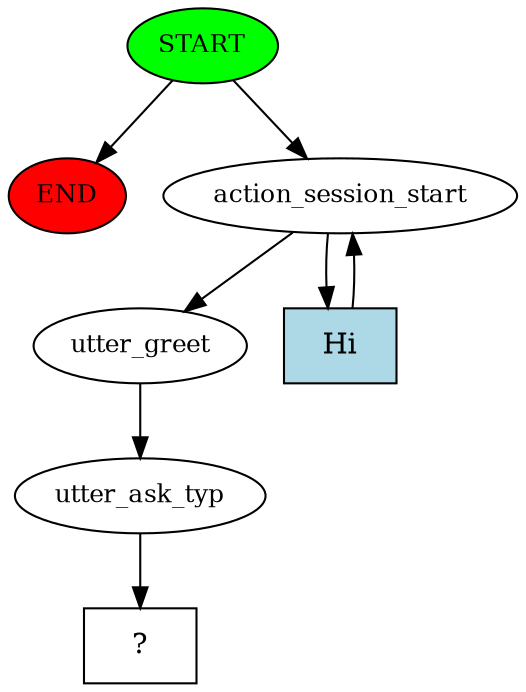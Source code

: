 digraph  {
0 [class="start active", fillcolor=green, fontsize=12, label=START, style=filled];
"-1" [class=end, fillcolor=red, fontsize=12, label=END, style=filled];
1 [class=active, fontsize=12, label=action_session_start];
3 [class=active, fontsize=12, label=utter_greet];
4 [class=active, fontsize=12, label=utter_ask_typ];
5 [class="intent dashed active", label="  ?  ", shape=rect];
6 [class="intent active", fillcolor=lightblue, label=Hi, shape=rect, style=filled];
0 -> "-1"  [class="", key=NONE, label=""];
0 -> 1  [class=active, key=NONE, label=""];
1 -> 3  [class=active, key=NONE, label=""];
1 -> 6  [class=active, key=0];
3 -> 4  [class=active, key=NONE, label=""];
4 -> 5  [class=active, key=NONE, label=""];
6 -> 1  [class=active, key=0];
}
